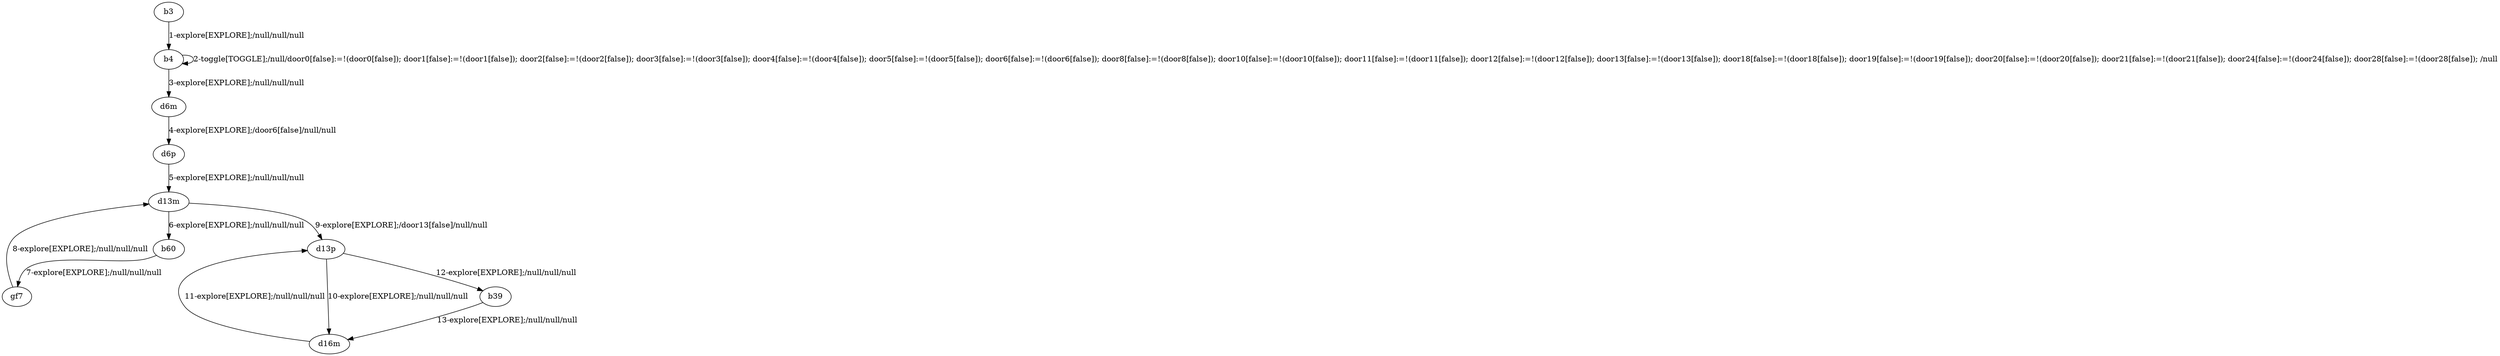 # Total number of goals covered by this test: 1
# b60 --> gf7

digraph g {
"b3" -> "b4" [label = "1-explore[EXPLORE];/null/null/null"];
"b4" -> "b4" [label = "2-toggle[TOGGLE];/null/door0[false]:=!(door0[false]); door1[false]:=!(door1[false]); door2[false]:=!(door2[false]); door3[false]:=!(door3[false]); door4[false]:=!(door4[false]); door5[false]:=!(door5[false]); door6[false]:=!(door6[false]); door8[false]:=!(door8[false]); door10[false]:=!(door10[false]); door11[false]:=!(door11[false]); door12[false]:=!(door12[false]); door13[false]:=!(door13[false]); door18[false]:=!(door18[false]); door19[false]:=!(door19[false]); door20[false]:=!(door20[false]); door21[false]:=!(door21[false]); door24[false]:=!(door24[false]); door28[false]:=!(door28[false]); /null"];
"b4" -> "d6m" [label = "3-explore[EXPLORE];/null/null/null"];
"d6m" -> "d6p" [label = "4-explore[EXPLORE];/door6[false]/null/null"];
"d6p" -> "d13m" [label = "5-explore[EXPLORE];/null/null/null"];
"d13m" -> "b60" [label = "6-explore[EXPLORE];/null/null/null"];
"b60" -> "gf7" [label = "7-explore[EXPLORE];/null/null/null"];
"gf7" -> "d13m" [label = "8-explore[EXPLORE];/null/null/null"];
"d13m" -> "d13p" [label = "9-explore[EXPLORE];/door13[false]/null/null"];
"d13p" -> "d16m" [label = "10-explore[EXPLORE];/null/null/null"];
"d16m" -> "d13p" [label = "11-explore[EXPLORE];/null/null/null"];
"d13p" -> "b39" [label = "12-explore[EXPLORE];/null/null/null"];
"b39" -> "d16m" [label = "13-explore[EXPLORE];/null/null/null"];
}